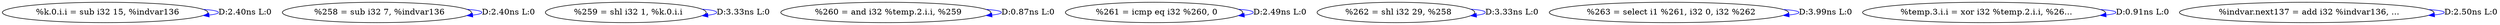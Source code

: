digraph {
Node0x36e9270[label="  %k.0.i.i = sub i32 15, %indvar136"];
Node0x36e9270 -> Node0x36e9270[label="D:2.40ns L:0",color=blue];
Node0x36e9350[label="  %258 = sub i32 7, %indvar136"];
Node0x36e9350 -> Node0x36e9350[label="D:2.40ns L:0",color=blue];
Node0x36e9430[label="  %259 = shl i32 1, %k.0.i.i"];
Node0x36e9430 -> Node0x36e9430[label="D:3.33ns L:0",color=blue];
Node0x36e9510[label="  %260 = and i32 %temp.2.i.i, %259"];
Node0x36e9510 -> Node0x36e9510[label="D:0.87ns L:0",color=blue];
Node0x36e95f0[label="  %261 = icmp eq i32 %260, 0"];
Node0x36e95f0 -> Node0x36e95f0[label="D:2.49ns L:0",color=blue];
Node0x36e96d0[label="  %262 = shl i32 29, %258"];
Node0x36e96d0 -> Node0x36e96d0[label="D:3.33ns L:0",color=blue];
Node0x36e97b0[label="  %263 = select i1 %261, i32 0, i32 %262"];
Node0x36e97b0 -> Node0x36e97b0[label="D:3.99ns L:0",color=blue];
Node0x36e9890[label="  %temp.3.i.i = xor i32 %temp.2.i.i, %26..."];
Node0x36e9890 -> Node0x36e9890[label="D:0.91ns L:0",color=blue];
Node0x36e9970[label="  %indvar.next137 = add i32 %indvar136, ..."];
Node0x36e9970 -> Node0x36e9970[label="D:2.50ns L:0",color=blue];
}
